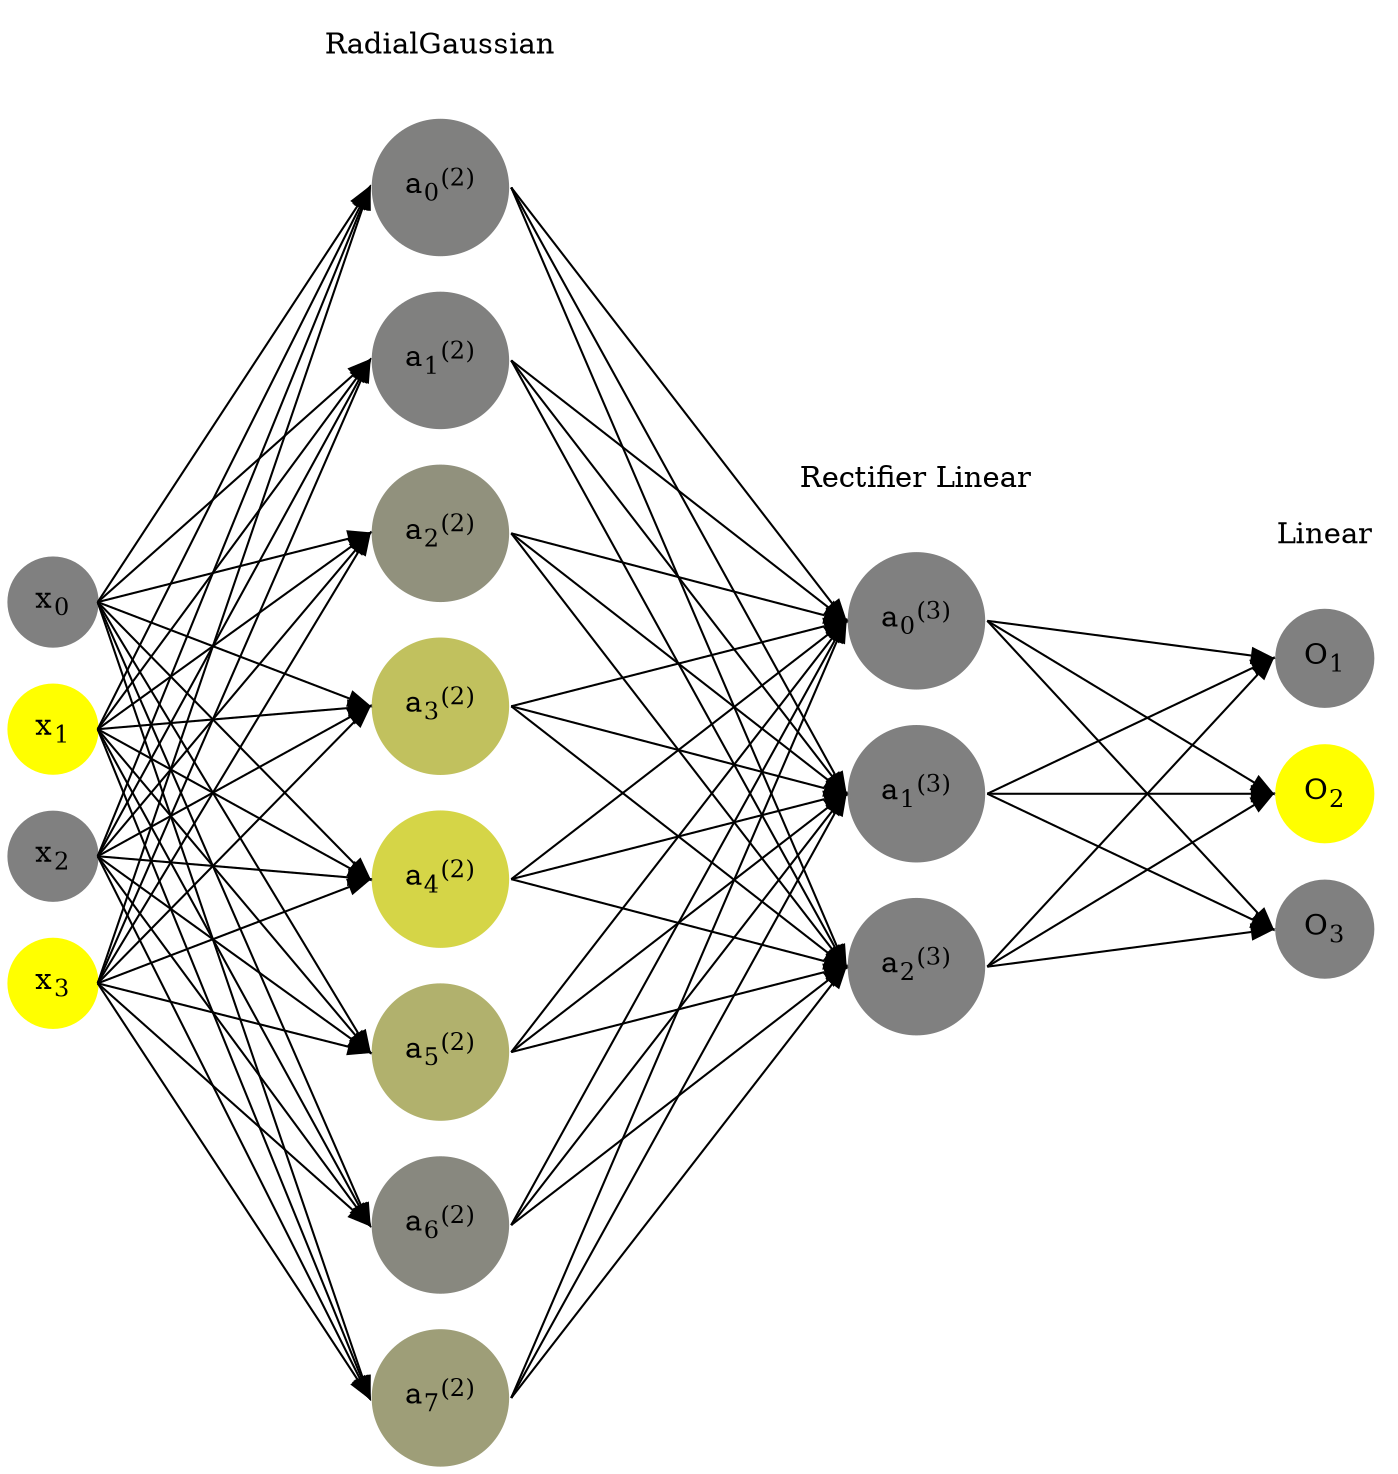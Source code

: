 digraph G {
	rankdir = LR;
	splines=false;
	edge[style=invis];
	ranksep= 1.4;
	{
	node [shape=circle, color="0.1667, 0.0, 0.5", style=filled, fillcolor="0.1667, 0.0, 0.5"];
	x0 [label=<x<sub>0</sub>>];
	}
	{
	node [shape=circle, color="0.1667, 1.0, 1.0", style=filled, fillcolor="0.1667, 1.0, 1.0"];
	x1 [label=<x<sub>1</sub>>];
	}
	{
	node [shape=circle, color="0.1667, 0.0, 0.5", style=filled, fillcolor="0.1667, 0.0, 0.5"];
	x2 [label=<x<sub>2</sub>>];
	}
	{
	node [shape=circle, color="0.1667, 1.0, 1.0", style=filled, fillcolor="0.1667, 1.0, 1.0"];
	x3 [label=<x<sub>3</sub>>];
	}
	{
	node [shape=circle, color="0.1667, 0.004612, 0.502306", style=filled, fillcolor="0.1667, 0.004612, 0.502306"];
	a02 [label=<a<sub>0</sub><sup>(2)</sup>>];
	}
	{
	node [shape=circle, color="0.1667, 0.001221, 0.500611", style=filled, fillcolor="0.1667, 0.001221, 0.500611"];
	a12 [label=<a<sub>1</sub><sup>(2)</sup>>];
	}
	{
	node [shape=circle, color="0.1667, 0.133596, 0.566798", style=filled, fillcolor="0.1667, 0.133596, 0.566798"];
	a22 [label=<a<sub>2</sub><sup>(2)</sup>>];
	}
	{
	node [shape=circle, color="0.1667, 0.509721, 0.754861", style=filled, fillcolor="0.1667, 0.509721, 0.754861"];
	a32 [label=<a<sub>3</sub><sup>(2)</sup>>];
	}
	{
	node [shape=circle, color="0.1667, 0.665080, 0.832540", style=filled, fillcolor="0.1667, 0.665080, 0.832540"];
	a42 [label=<a<sub>4</sub><sup>(2)</sup>>];
	}
	{
	node [shape=circle, color="0.1667, 0.383589, 0.691794", style=filled, fillcolor="0.1667, 0.383589, 0.691794"];
	a52 [label=<a<sub>5</sub><sup>(2)</sup>>];
	}
	{
	node [shape=circle, color="0.1667, 0.066337, 0.533169", style=filled, fillcolor="0.1667, 0.066337, 0.533169"];
	a62 [label=<a<sub>6</sub><sup>(2)</sup>>];
	}
	{
	node [shape=circle, color="0.1667, 0.236544, 0.618272", style=filled, fillcolor="0.1667, 0.236544, 0.618272"];
	a72 [label=<a<sub>7</sub><sup>(2)</sup>>];
	}
	{
	node [shape=circle, color="0.1667, 0.000000, 0.500000", style=filled, fillcolor="0.1667, 0.000000, 0.500000"];
	a03 [label=<a<sub>0</sub><sup>(3)</sup>>];
	}
	{
	node [shape=circle, color="0.1667, 0.000000, 0.500000", style=filled, fillcolor="0.1667, 0.000000, 0.500000"];
	a13 [label=<a<sub>1</sub><sup>(3)</sup>>];
	}
	{
	node [shape=circle, color="0.1667, 0.000000, 0.500000", style=filled, fillcolor="0.1667, 0.000000, 0.500000"];
	a23 [label=<a<sub>2</sub><sup>(3)</sup>>];
	}
	{
	node [shape=circle, color="0.1667, 0.0, 0.5", style=filled, fillcolor="0.1667, 0.0, 0.5"];
	O1 [label=<O<sub>1</sub>>];
	}
	{
	node [shape=circle, color="0.1667, 1.0, 1.0", style=filled, fillcolor="0.1667, 1.0, 1.0"];
	O2 [label=<O<sub>2</sub>>];
	}
	{
	node [shape=circle, color="0.1667, 0.0, 0.5", style=filled, fillcolor="0.1667, 0.0, 0.5"];
	O3 [label=<O<sub>3</sub>>];
	}
	{
	rank=same;
	x0->x1->x2->x3;
	}
	{
	rank=same;
	a02->a12->a22->a32->a42->a52->a62->a72;
	}
	{
	rank=same;
	a03->a13->a23;
	}
	{
	rank=same;
	O1->O2->O3;
	}
	l1 [shape=plaintext,label="RadialGaussian"];
	l1->a02;
	{rank=same; l1;a02};
	l2 [shape=plaintext,label="Rectifier Linear"];
	l2->a03;
	{rank=same; l2;a03};
	l3 [shape=plaintext,label="Linear"];
	l3->O1;
	{rank=same; l3;O1};
edge[style=solid, tailport=e, headport=w];
	{x0;x1;x2;x3} -> {a02;a12;a22;a32;a42;a52;a62;a72};
	{a02;a12;a22;a32;a42;a52;a62;a72} -> {a03;a13;a23};
	{a03;a13;a23} -> {O1,O2,O3};
}